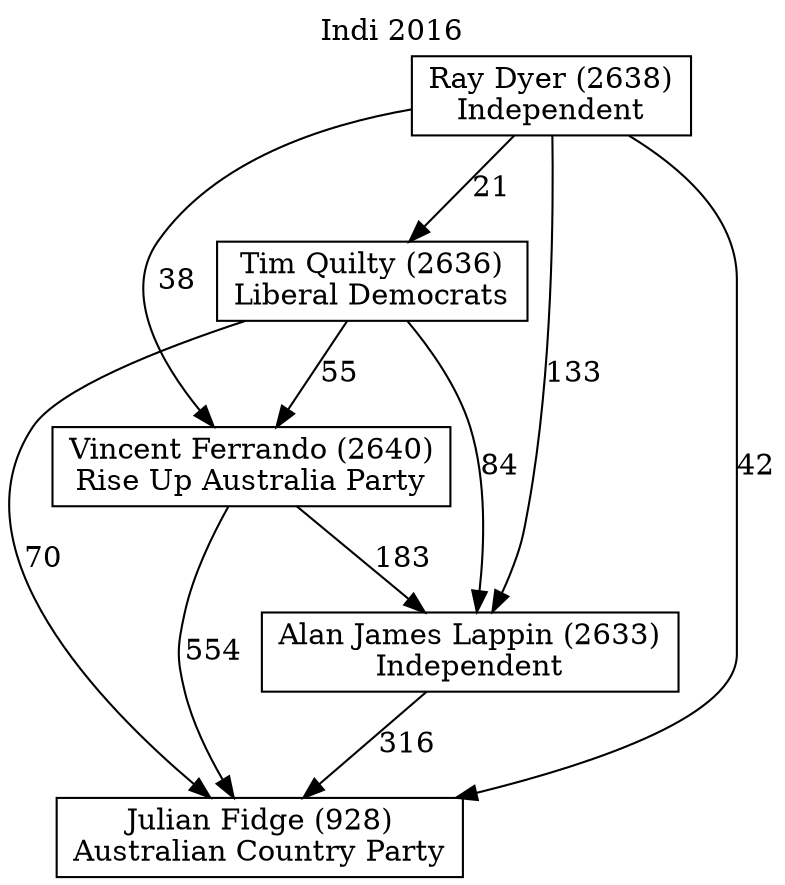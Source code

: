 // House preference flow
digraph "Julian Fidge (928)_Indi_2016" {
	graph [label="Indi 2016" labelloc=t mclimit=10]
	node [shape=box]
	"Alan James Lappin (2633)" [label="Alan James Lappin (2633)
Independent"]
	"Tim Quilty (2636)" [label="Tim Quilty (2636)
Liberal Democrats"]
	"Julian Fidge (928)" [label="Julian Fidge (928)
Australian Country Party"]
	"Vincent Ferrando (2640)" [label="Vincent Ferrando (2640)
Rise Up Australia Party"]
	"Ray Dyer (2638)" [label="Ray Dyer (2638)
Independent"]
	"Tim Quilty (2636)" -> "Vincent Ferrando (2640)" [label=55]
	"Ray Dyer (2638)" -> "Vincent Ferrando (2640)" [label=38]
	"Ray Dyer (2638)" -> "Julian Fidge (928)" [label=42]
	"Ray Dyer (2638)" -> "Tim Quilty (2636)" [label=21]
	"Ray Dyer (2638)" -> "Alan James Lappin (2633)" [label=133]
	"Vincent Ferrando (2640)" -> "Alan James Lappin (2633)" [label=183]
	"Tim Quilty (2636)" -> "Julian Fidge (928)" [label=70]
	"Tim Quilty (2636)" -> "Alan James Lappin (2633)" [label=84]
	"Alan James Lappin (2633)" -> "Julian Fidge (928)" [label=316]
	"Vincent Ferrando (2640)" -> "Julian Fidge (928)" [label=554]
}
